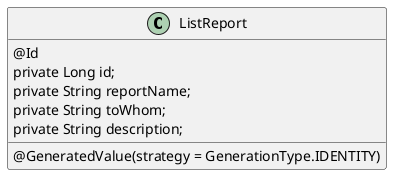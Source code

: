 @startuml
class ListReport {

    @Id
    @GeneratedValue(strategy = GenerationType.IDENTITY)
    private Long id;
    private String reportName;
    private String toWhom;
    private String description;

}
@enduml